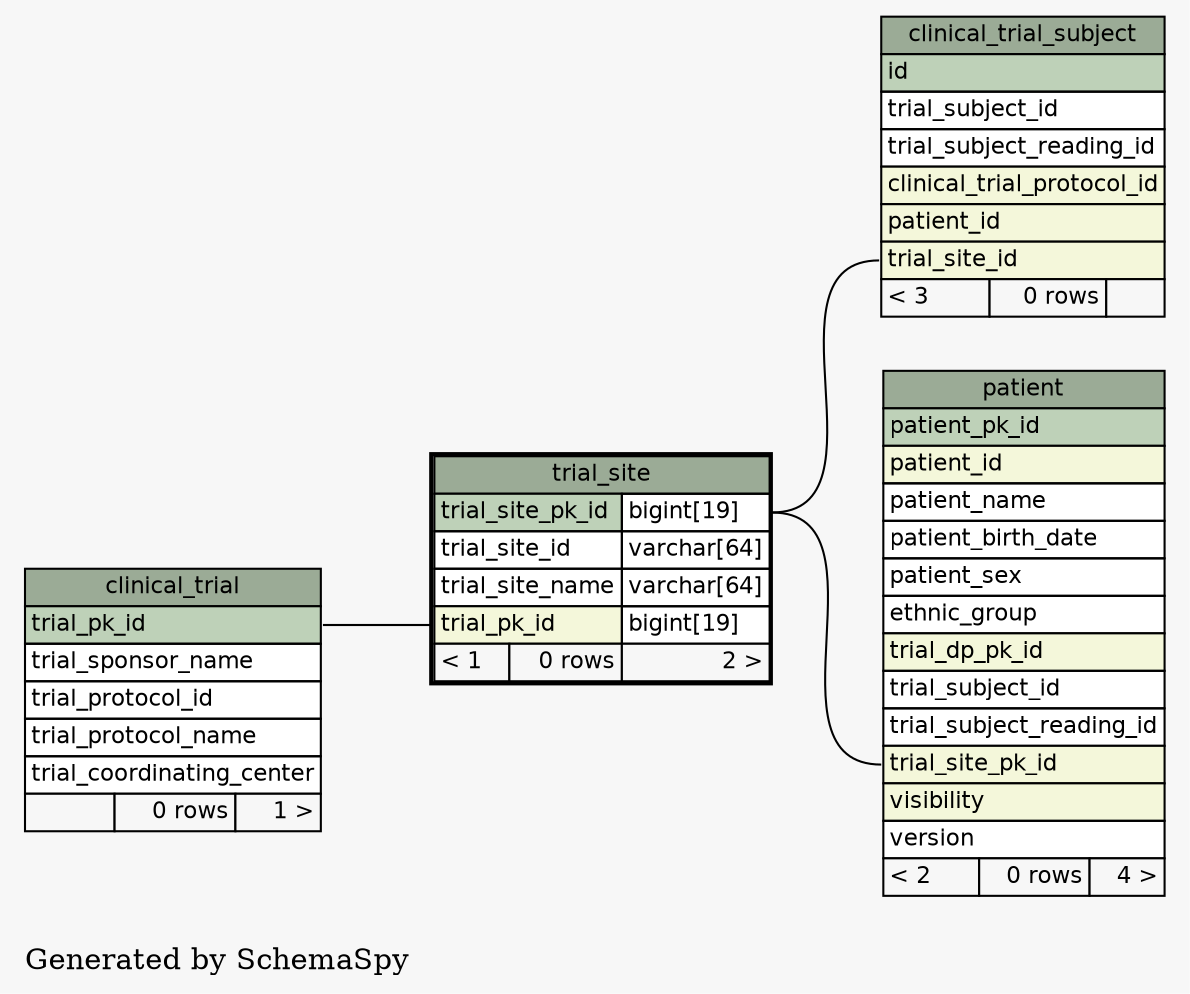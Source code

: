 // dot 2.16.1 on Linux 2.6.25.6-27.fc8
digraph "oneDegreeRelationshipsGraph" {
  graph [
    rankdir="RL"
    bgcolor="#f7f7f7"
    label="\nGenerated by SchemaSpy"
    labeljust="l"
  ];
  node [
    fontname="Helvetica"
    fontsize="11"
    shape="plaintext"
  ];
  edge [
    arrowsize="0.8"
  ];
  "clinical_trial_subject":"trial_site_id":w -> "trial_site":"trial_site_pk_id.type":e [arrowtail=crowtee arrowhead=none];
  "patient":"trial_site_pk_id":w -> "trial_site":"trial_site_pk_id.type":e [arrowtail=crowodot arrowhead=none];
  "trial_site":"trial_pk_id":w -> "clinical_trial":"trial_pk_id":e [arrowtail=crowodot arrowhead=none];
  "clinical_trial" [
    label=<
    <TABLE BORDER="0" CELLBORDER="1" CELLSPACING="0" BGCOLOR="#ffffff">
      <TR><TD PORT="clinical_trial.heading" COLSPAN="3" BGCOLOR="#9bab96" ALIGN="CENTER">clinical_trial</TD></TR>
      <TR><TD PORT="trial_pk_id" COLSPAN="3" BGCOLOR="#bed1b8" ALIGN="LEFT">trial_pk_id</TD></TR>
      <TR><TD PORT="trial_sponsor_name" COLSPAN="3" ALIGN="LEFT">trial_sponsor_name</TD></TR>
      <TR><TD PORT="trial_protocol_id" COLSPAN="3" ALIGN="LEFT">trial_protocol_id</TD></TR>
      <TR><TD PORT="trial_protocol_name" COLSPAN="3" ALIGN="LEFT">trial_protocol_name</TD></TR>
      <TR><TD PORT="trial_coordinating_center" COLSPAN="3" ALIGN="LEFT">trial_coordinating_center</TD></TR>
      <TR><TD ALIGN="LEFT" BGCOLOR="#f7f7f7">  </TD><TD ALIGN="RIGHT" BGCOLOR="#f7f7f7">0 rows</TD><TD ALIGN="RIGHT" BGCOLOR="#f7f7f7">1 &gt;</TD></TR>
    </TABLE>>
    URL="clinical_trial.html#graph"
    tooltip="clinical_trial"
  ];
  "clinical_trial_subject" [
    label=<
    <TABLE BORDER="0" CELLBORDER="1" CELLSPACING="0" BGCOLOR="#ffffff">
      <TR><TD PORT="clinical_trial_subject.heading" COLSPAN="3" BGCOLOR="#9bab96" ALIGN="CENTER">clinical_trial_subject</TD></TR>
      <TR><TD PORT="id" COLSPAN="3" BGCOLOR="#bed1b8" ALIGN="LEFT">id</TD></TR>
      <TR><TD PORT="trial_subject_id" COLSPAN="3" ALIGN="LEFT">trial_subject_id</TD></TR>
      <TR><TD PORT="trial_subject_reading_id" COLSPAN="3" ALIGN="LEFT">trial_subject_reading_id</TD></TR>
      <TR><TD PORT="clinical_trial_protocol_id" COLSPAN="3" BGCOLOR="#f4f7da" ALIGN="LEFT">clinical_trial_protocol_id</TD></TR>
      <TR><TD PORT="patient_id" COLSPAN="3" BGCOLOR="#f4f7da" ALIGN="LEFT">patient_id</TD></TR>
      <TR><TD PORT="trial_site_id" COLSPAN="3" BGCOLOR="#f4f7da" ALIGN="LEFT">trial_site_id</TD></TR>
      <TR><TD ALIGN="LEFT" BGCOLOR="#f7f7f7">&lt; 3</TD><TD ALIGN="RIGHT" BGCOLOR="#f7f7f7">0 rows</TD><TD ALIGN="RIGHT" BGCOLOR="#f7f7f7">  </TD></TR>
    </TABLE>>
    URL="clinical_trial_subject.html#graph"
    tooltip="clinical_trial_subject"
  ];
  "patient" [
    label=<
    <TABLE BORDER="0" CELLBORDER="1" CELLSPACING="0" BGCOLOR="#ffffff">
      <TR><TD PORT="patient.heading" COLSPAN="3" BGCOLOR="#9bab96" ALIGN="CENTER">patient</TD></TR>
      <TR><TD PORT="patient_pk_id" COLSPAN="3" BGCOLOR="#bed1b8" ALIGN="LEFT">patient_pk_id</TD></TR>
      <TR><TD PORT="patient_id" COLSPAN="3" BGCOLOR="#f4f7da" ALIGN="LEFT">patient_id</TD></TR>
      <TR><TD PORT="patient_name" COLSPAN="3" ALIGN="LEFT">patient_name</TD></TR>
      <TR><TD PORT="patient_birth_date" COLSPAN="3" ALIGN="LEFT">patient_birth_date</TD></TR>
      <TR><TD PORT="patient_sex" COLSPAN="3" ALIGN="LEFT">patient_sex</TD></TR>
      <TR><TD PORT="ethnic_group" COLSPAN="3" ALIGN="LEFT">ethnic_group</TD></TR>
      <TR><TD PORT="trial_dp_pk_id" COLSPAN="3" BGCOLOR="#f4f7da" ALIGN="LEFT">trial_dp_pk_id</TD></TR>
      <TR><TD PORT="trial_subject_id" COLSPAN="3" ALIGN="LEFT">trial_subject_id</TD></TR>
      <TR><TD PORT="trial_subject_reading_id" COLSPAN="3" ALIGN="LEFT">trial_subject_reading_id</TD></TR>
      <TR><TD PORT="trial_site_pk_id" COLSPAN="3" BGCOLOR="#f4f7da" ALIGN="LEFT">trial_site_pk_id</TD></TR>
      <TR><TD PORT="visibility" COLSPAN="3" BGCOLOR="#f4f7da" ALIGN="LEFT">visibility</TD></TR>
      <TR><TD PORT="version" COLSPAN="3" ALIGN="LEFT">version</TD></TR>
      <TR><TD ALIGN="LEFT" BGCOLOR="#f7f7f7">&lt; 2</TD><TD ALIGN="RIGHT" BGCOLOR="#f7f7f7">0 rows</TD><TD ALIGN="RIGHT" BGCOLOR="#f7f7f7">4 &gt;</TD></TR>
    </TABLE>>
    URL="patient.html#graph"
    tooltip="patient"
  ];
  "trial_site" [
    label=<
    <TABLE BORDER="2" CELLBORDER="1" CELLSPACING="0" BGCOLOR="#ffffff">
      <TR><TD PORT="trial_site.heading" COLSPAN="3" BGCOLOR="#9bab96" ALIGN="CENTER">trial_site</TD></TR>
      <TR><TD PORT="trial_site_pk_id" COLSPAN="2" BGCOLOR="#bed1b8" ALIGN="LEFT">trial_site_pk_id</TD><TD PORT="trial_site_pk_id.type" ALIGN="LEFT">bigint[19]</TD></TR>
      <TR><TD PORT="trial_site_id" COLSPAN="2" ALIGN="LEFT">trial_site_id</TD><TD PORT="trial_site_id.type" ALIGN="LEFT">varchar[64]</TD></TR>
      <TR><TD PORT="trial_site_name" COLSPAN="2" ALIGN="LEFT">trial_site_name</TD><TD PORT="trial_site_name.type" ALIGN="LEFT">varchar[64]</TD></TR>
      <TR><TD PORT="trial_pk_id" COLSPAN="2" BGCOLOR="#f4f7da" ALIGN="LEFT">trial_pk_id</TD><TD PORT="trial_pk_id.type" ALIGN="LEFT">bigint[19]</TD></TR>
      <TR><TD ALIGN="LEFT" BGCOLOR="#f7f7f7">&lt; 1</TD><TD ALIGN="RIGHT" BGCOLOR="#f7f7f7">0 rows</TD><TD ALIGN="RIGHT" BGCOLOR="#f7f7f7">2 &gt;</TD></TR>
    </TABLE>>
    URL="trial_site.html#"
    tooltip="trial_site"
  ];
}
